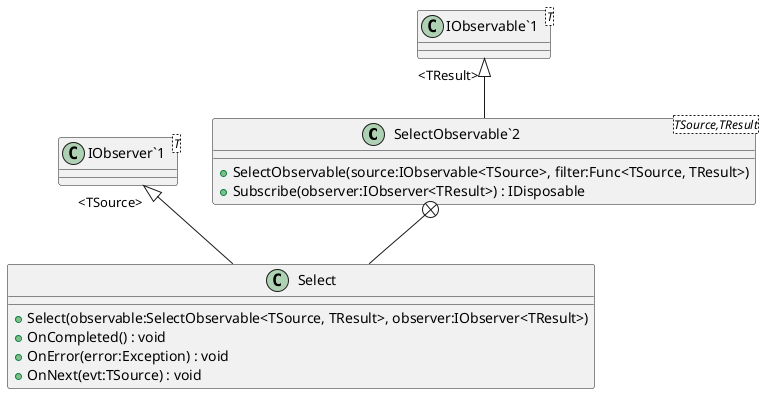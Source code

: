 @startuml
class "SelectObservable`2"<TSource,TResult> {
    + SelectObservable(source:IObservable<TSource>, filter:Func<TSource, TResult>)
    + Subscribe(observer:IObserver<TResult>) : IDisposable
}
class "IObservable`1"<T> {
}
class Select {
    + Select(observable:SelectObservable<TSource, TResult>, observer:IObserver<TResult>)
    + OnCompleted() : void
    + OnError(error:Exception) : void
    + OnNext(evt:TSource) : void
}
class "IObserver`1"<T> {
}
"IObservable`1" "<TResult>" <|-- "SelectObservable`2"
"SelectObservable`2" +-- Select
"IObserver`1" "<TSource>" <|-- Select
@enduml
